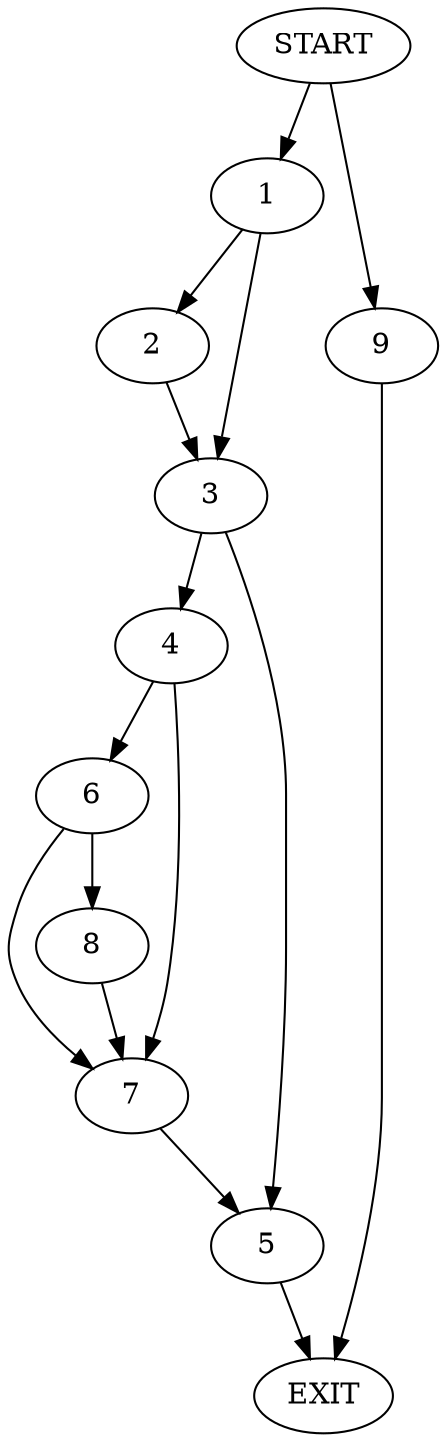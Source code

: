 digraph {
0 [label="START"]
10 [label="EXIT"]
0 -> 1
1 -> 2
1 -> 3
3 -> 4
3 -> 5
2 -> 3
4 -> 6
4 -> 7
5 -> 10
7 -> 5
6 -> 8
6 -> 7
8 -> 7
0 -> 9
9 -> 10
}
